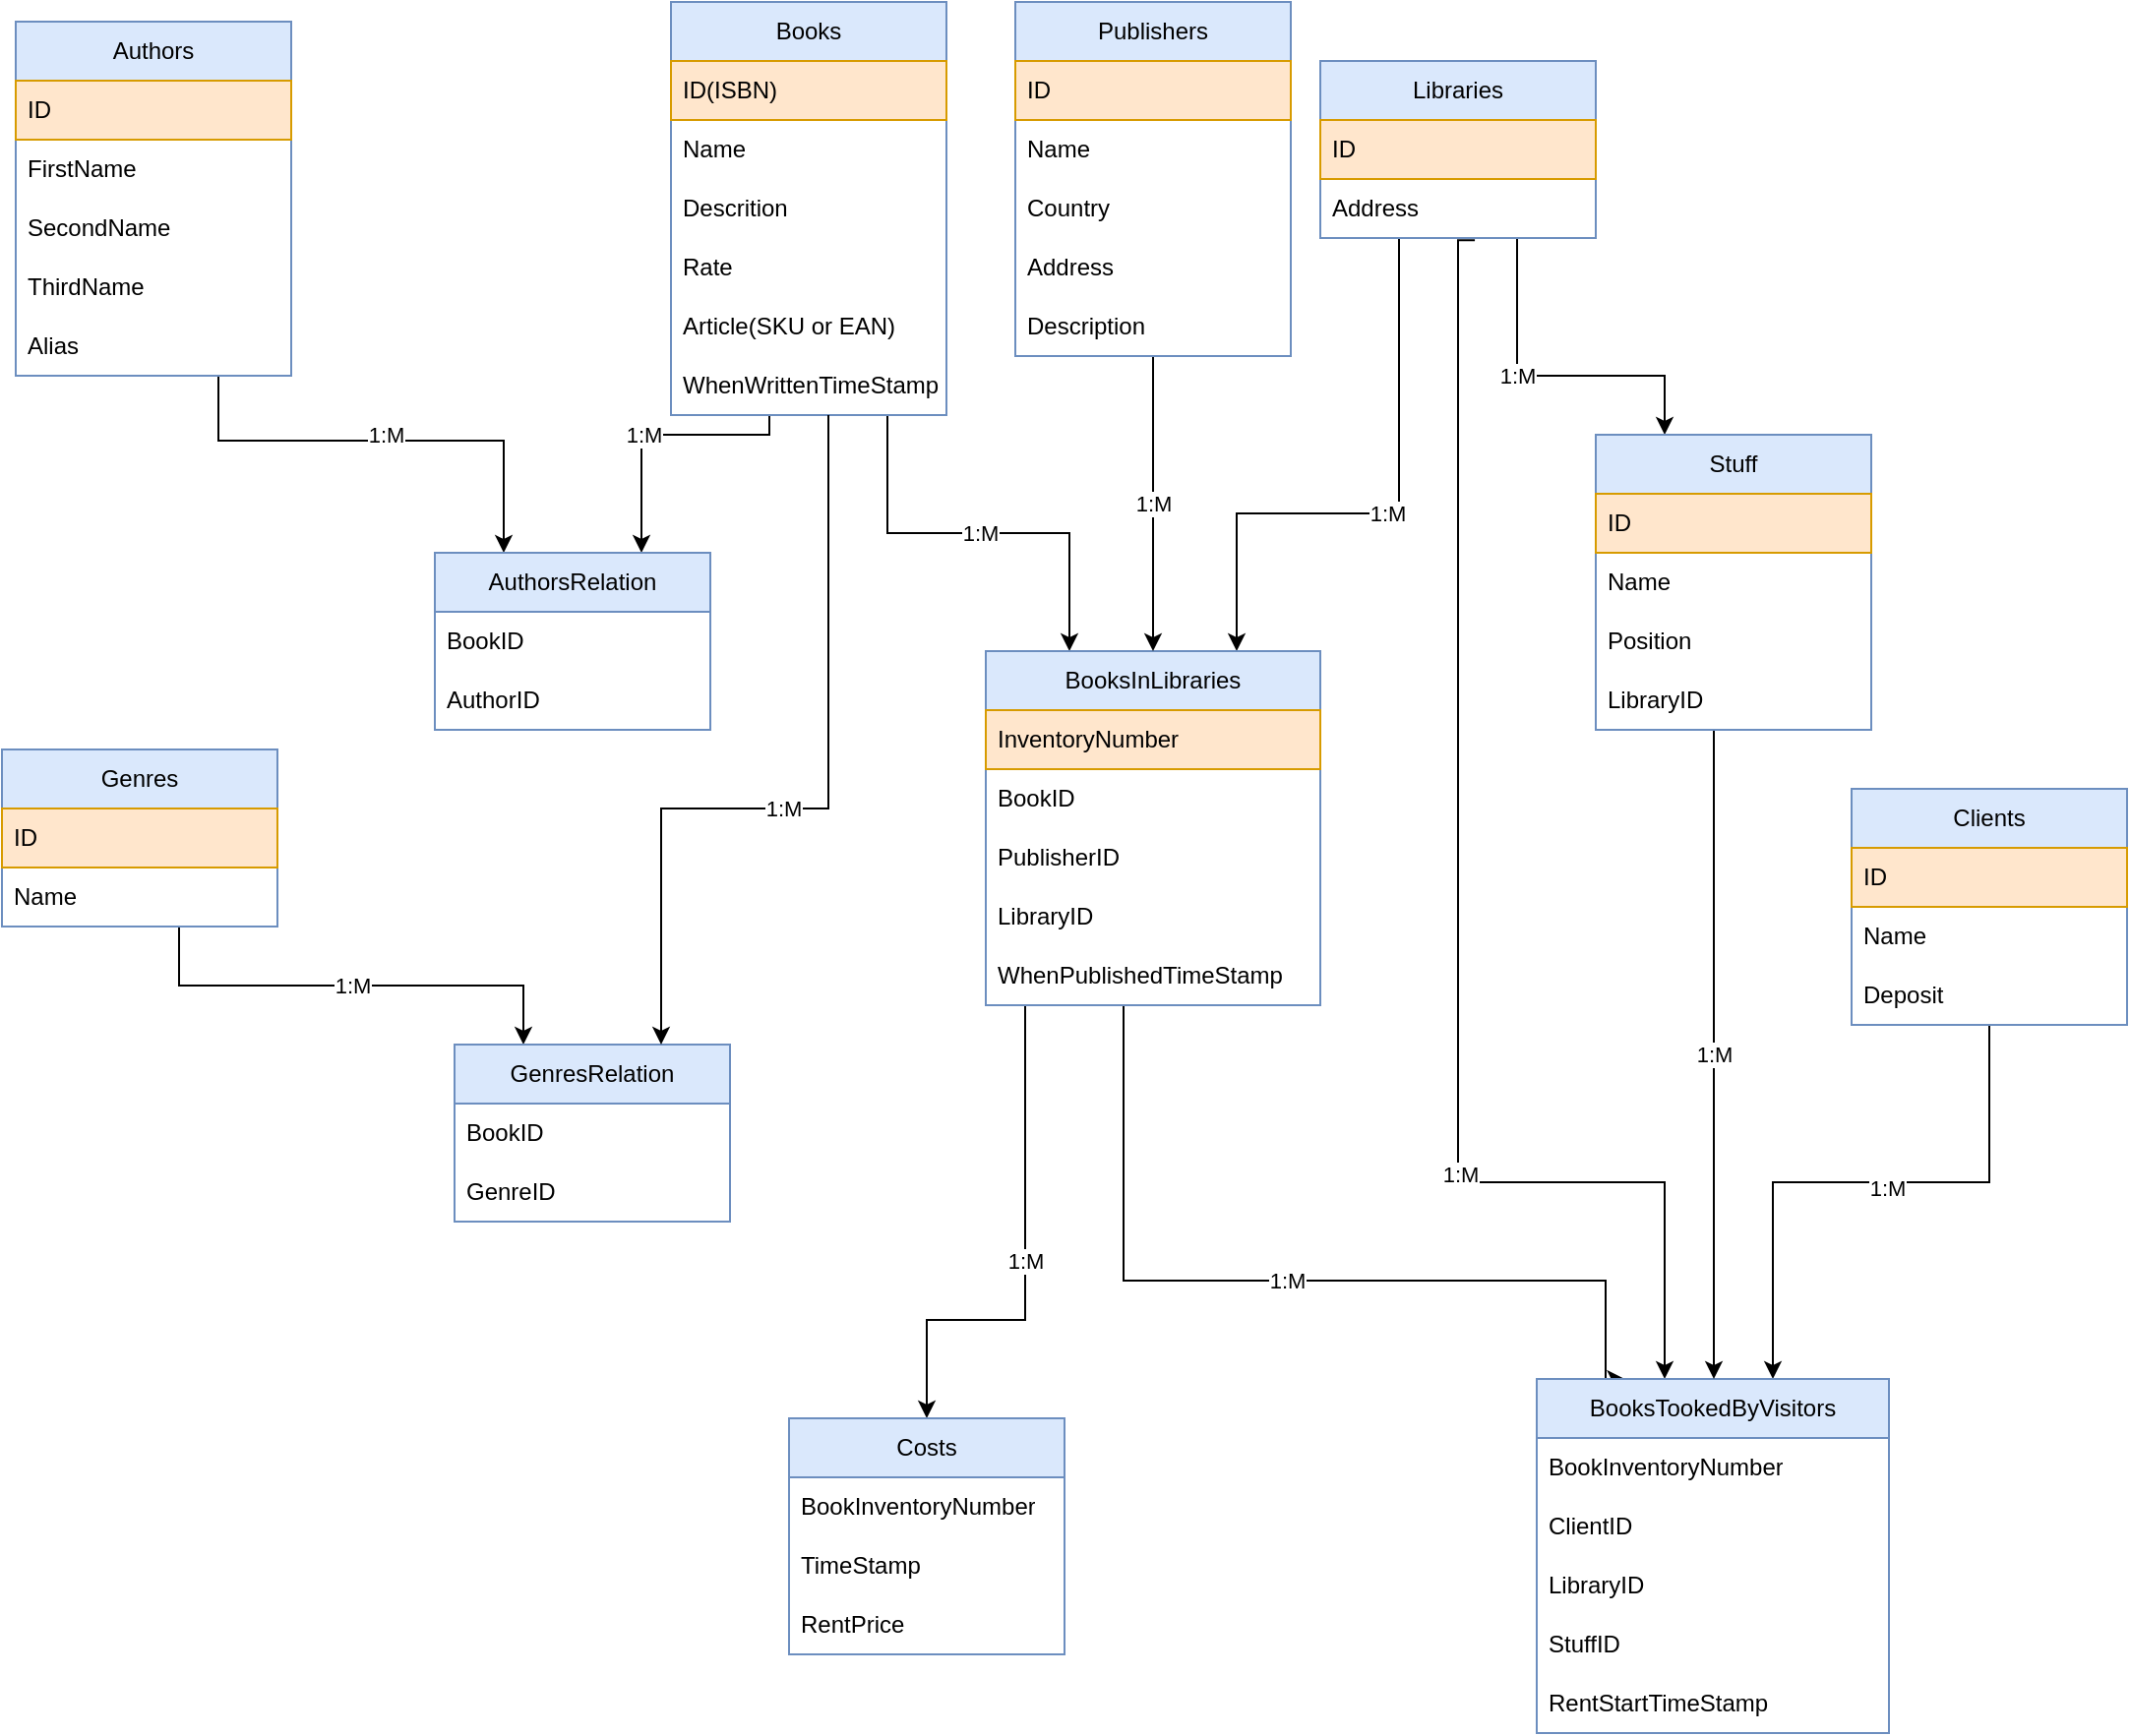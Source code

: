 <mxfile version="24.8.2">
  <diagram name="Страница — 1" id="z7YMowdikxi3Jd1POCzD">
    <mxGraphModel dx="2874" dy="1940" grid="0" gridSize="10" guides="1" tooltips="1" connect="1" arrows="1" fold="1" page="0" pageScale="1" pageWidth="827" pageHeight="1169" math="0" shadow="0">
      <root>
        <mxCell id="0" />
        <mxCell id="1" parent="0" />
        <mxCell id="4tEWZzREsJ5v7gbhxGlc-43" style="edgeStyle=orthogonalEdgeStyle;rounded=0;orthogonalLoop=1;jettySize=auto;html=1;entryX=0.75;entryY=0;entryDx=0;entryDy=0;" parent="1" source="4tEWZzREsJ5v7gbhxGlc-1" target="4tEWZzREsJ5v7gbhxGlc-38" edge="1">
          <mxGeometry relative="1" as="geometry">
            <Array as="points">
              <mxPoint x="-30" y="-200" />
              <mxPoint x="-95" y="-200" />
            </Array>
          </mxGeometry>
        </mxCell>
        <mxCell id="4tEWZzREsJ5v7gbhxGlc-45" value="1:M" style="edgeLabel;html=1;align=center;verticalAlign=middle;resizable=0;points=[];" parent="4tEWZzREsJ5v7gbhxGlc-43" vertex="1" connectable="0">
          <mxGeometry x="0.101" relative="1" as="geometry">
            <mxPoint as="offset" />
          </mxGeometry>
        </mxCell>
        <mxCell id="4tEWZzREsJ5v7gbhxGlc-75" value="1:M" style="edgeStyle=orthogonalEdgeStyle;rounded=0;orthogonalLoop=1;jettySize=auto;html=1;entryX=0.25;entryY=0;entryDx=0;entryDy=0;" parent="1" source="4tEWZzREsJ5v7gbhxGlc-1" target="4tEWZzREsJ5v7gbhxGlc-13" edge="1">
          <mxGeometry relative="1" as="geometry">
            <mxPoint x="-5" y="-140" as="targetPoint" />
            <Array as="points">
              <mxPoint x="30" y="-150" />
              <mxPoint x="123" y="-150" />
            </Array>
          </mxGeometry>
        </mxCell>
        <mxCell id="4tEWZzREsJ5v7gbhxGlc-1" value="Books" style="swimlane;fontStyle=0;childLayout=stackLayout;horizontal=1;startSize=30;horizontalStack=0;resizeParent=1;resizeParentMax=0;resizeLast=0;collapsible=1;marginBottom=0;whiteSpace=wrap;html=1;fillColor=#dae8fc;strokeColor=#6c8ebf;" parent="1" vertex="1">
          <mxGeometry x="-80" y="-420" width="140" height="210" as="geometry">
            <mxRectangle x="-50" y="-270" width="70" height="30" as="alternateBounds" />
          </mxGeometry>
        </mxCell>
        <mxCell id="4tEWZzREsJ5v7gbhxGlc-2" value="ID(ISBN)" style="text;strokeColor=#d79b00;fillColor=#ffe6cc;align=left;verticalAlign=middle;spacingLeft=4;spacingRight=4;overflow=hidden;points=[[0,0.5],[1,0.5]];portConstraint=eastwest;rotatable=0;whiteSpace=wrap;html=1;" parent="4tEWZzREsJ5v7gbhxGlc-1" vertex="1">
          <mxGeometry y="30" width="140" height="30" as="geometry" />
        </mxCell>
        <mxCell id="4tEWZzREsJ5v7gbhxGlc-3" value="Name" style="text;strokeColor=none;fillColor=none;align=left;verticalAlign=middle;spacingLeft=4;spacingRight=4;overflow=hidden;points=[[0,0.5],[1,0.5]];portConstraint=eastwest;rotatable=0;whiteSpace=wrap;html=1;" parent="4tEWZzREsJ5v7gbhxGlc-1" vertex="1">
          <mxGeometry y="60" width="140" height="30" as="geometry" />
        </mxCell>
        <mxCell id="4tEWZzREsJ5v7gbhxGlc-56" value="Descrition" style="text;strokeColor=none;fillColor=none;align=left;verticalAlign=middle;spacingLeft=4;spacingRight=4;overflow=hidden;points=[[0,0.5],[1,0.5]];portConstraint=eastwest;rotatable=0;whiteSpace=wrap;html=1;" parent="4tEWZzREsJ5v7gbhxGlc-1" vertex="1">
          <mxGeometry y="90" width="140" height="30" as="geometry" />
        </mxCell>
        <mxCell id="4tEWZzREsJ5v7gbhxGlc-67" value="Rate" style="text;strokeColor=none;fillColor=none;align=left;verticalAlign=middle;spacingLeft=4;spacingRight=4;overflow=hidden;points=[[0,0.5],[1,0.5]];portConstraint=eastwest;rotatable=0;whiteSpace=wrap;html=1;" parent="4tEWZzREsJ5v7gbhxGlc-1" vertex="1">
          <mxGeometry y="120" width="140" height="30" as="geometry" />
        </mxCell>
        <mxCell id="4tEWZzREsJ5v7gbhxGlc-102" value="Article(SKU or EAN)" style="text;strokeColor=none;fillColor=none;align=left;verticalAlign=middle;spacingLeft=4;spacingRight=4;overflow=hidden;points=[[0,0.5],[1,0.5]];portConstraint=eastwest;rotatable=0;whiteSpace=wrap;html=1;" parent="4tEWZzREsJ5v7gbhxGlc-1" vertex="1">
          <mxGeometry y="150" width="140" height="30" as="geometry" />
        </mxCell>
        <mxCell id="4tEWZzREsJ5v7gbhxGlc-4" value="WhenWrittenTimeStamp" style="text;strokeColor=none;fillColor=none;align=left;verticalAlign=middle;spacingLeft=4;spacingRight=4;overflow=hidden;points=[[0,0.5],[1,0.5]];portConstraint=eastwest;rotatable=0;whiteSpace=wrap;html=1;" parent="4tEWZzREsJ5v7gbhxGlc-1" vertex="1">
          <mxGeometry y="180" width="140" height="30" as="geometry" />
        </mxCell>
        <mxCell id="4tEWZzREsJ5v7gbhxGlc-37" style="edgeStyle=orthogonalEdgeStyle;rounded=0;orthogonalLoop=1;jettySize=auto;html=1;entryX=0.25;entryY=0;entryDx=0;entryDy=0;exitX=0.561;exitY=1.038;exitDx=0;exitDy=0;exitPerimeter=0;" parent="1" source="4tEWZzREsJ5v7gbhxGlc-7" edge="1">
          <mxGeometry relative="1" as="geometry">
            <mxPoint x="350" y="-270" as="sourcePoint" />
            <mxPoint x="425" y="280" as="targetPoint" />
            <Array as="points">
              <mxPoint x="320" y="-299" />
              <mxPoint x="320" y="180" />
              <mxPoint x="425" y="180" />
            </Array>
          </mxGeometry>
        </mxCell>
        <mxCell id="4tEWZzREsJ5v7gbhxGlc-53" value="1:M" style="edgeLabel;html=1;align=center;verticalAlign=middle;resizable=0;points=[];" parent="4tEWZzREsJ5v7gbhxGlc-37" vertex="1" connectable="0">
          <mxGeometry x="0.396" y="1" relative="1" as="geometry">
            <mxPoint as="offset" />
          </mxGeometry>
        </mxCell>
        <mxCell id="4tEWZzREsJ5v7gbhxGlc-63" style="edgeStyle=orthogonalEdgeStyle;rounded=0;orthogonalLoop=1;jettySize=auto;html=1;entryX=0.25;entryY=0;entryDx=0;entryDy=0;" parent="1" source="4tEWZzREsJ5v7gbhxGlc-5" target="4tEWZzREsJ5v7gbhxGlc-58" edge="1">
          <mxGeometry relative="1" as="geometry">
            <Array as="points">
              <mxPoint x="350" y="-230" />
              <mxPoint x="425" y="-230" />
            </Array>
          </mxGeometry>
        </mxCell>
        <mxCell id="4tEWZzREsJ5v7gbhxGlc-65" value="1:M" style="edgeLabel;html=1;align=center;verticalAlign=middle;resizable=0;points=[];" parent="4tEWZzREsJ5v7gbhxGlc-63" vertex="1" connectable="0">
          <mxGeometry x="-0.202" relative="1" as="geometry">
            <mxPoint as="offset" />
          </mxGeometry>
        </mxCell>
        <mxCell id="4tEWZzREsJ5v7gbhxGlc-105" value="1:M" style="edgeStyle=orthogonalEdgeStyle;rounded=0;orthogonalLoop=1;jettySize=auto;html=1;entryX=0.75;entryY=0;entryDx=0;entryDy=0;" parent="1" source="4tEWZzREsJ5v7gbhxGlc-5" target="4tEWZzREsJ5v7gbhxGlc-13" edge="1">
          <mxGeometry relative="1" as="geometry">
            <Array as="points">
              <mxPoint x="290" y="-160" />
              <mxPoint x="208" y="-160" />
            </Array>
          </mxGeometry>
        </mxCell>
        <mxCell id="4tEWZzREsJ5v7gbhxGlc-5" value="Libraries" style="swimlane;fontStyle=0;childLayout=stackLayout;horizontal=1;startSize=30;horizontalStack=0;resizeParent=1;resizeParentMax=0;resizeLast=0;collapsible=1;marginBottom=0;whiteSpace=wrap;html=1;fillColor=#dae8fc;strokeColor=#6c8ebf;" parent="1" vertex="1">
          <mxGeometry x="250" y="-390" width="140" height="90" as="geometry" />
        </mxCell>
        <mxCell id="4tEWZzREsJ5v7gbhxGlc-6" value="ID" style="text;strokeColor=#d79b00;fillColor=#ffe6cc;align=left;verticalAlign=middle;spacingLeft=4;spacingRight=4;overflow=hidden;points=[[0,0.5],[1,0.5]];portConstraint=eastwest;rotatable=0;whiteSpace=wrap;html=1;" parent="4tEWZzREsJ5v7gbhxGlc-5" vertex="1">
          <mxGeometry y="30" width="140" height="30" as="geometry" />
        </mxCell>
        <mxCell id="4tEWZzREsJ5v7gbhxGlc-7" value="Address" style="text;strokeColor=none;fillColor=none;align=left;verticalAlign=middle;spacingLeft=4;spacingRight=4;overflow=hidden;points=[[0,0.5],[1,0.5]];portConstraint=eastwest;rotatable=0;whiteSpace=wrap;html=1;" parent="4tEWZzREsJ5v7gbhxGlc-5" vertex="1">
          <mxGeometry y="60" width="140" height="30" as="geometry" />
        </mxCell>
        <mxCell id="4tEWZzREsJ5v7gbhxGlc-54" style="edgeStyle=orthogonalEdgeStyle;rounded=0;orthogonalLoop=1;jettySize=auto;html=1;entryX=0.75;entryY=0;entryDx=0;entryDy=0;" parent="1" source="4tEWZzREsJ5v7gbhxGlc-9" edge="1">
          <mxGeometry relative="1" as="geometry">
            <mxPoint x="675" y="-80" as="sourcePoint" />
            <mxPoint x="480" y="280" as="targetPoint" />
            <Array as="points">
              <mxPoint x="590" y="180" />
              <mxPoint x="480" y="180" />
            </Array>
          </mxGeometry>
        </mxCell>
        <mxCell id="4tEWZzREsJ5v7gbhxGlc-55" value="1:M" style="edgeLabel;html=1;align=center;verticalAlign=middle;resizable=0;points=[];" parent="4tEWZzREsJ5v7gbhxGlc-54" vertex="1" connectable="0">
          <mxGeometry x="-0.089" y="3" relative="1" as="geometry">
            <mxPoint as="offset" />
          </mxGeometry>
        </mxCell>
        <mxCell id="4tEWZzREsJ5v7gbhxGlc-9" value="Clients" style="swimlane;fontStyle=0;childLayout=stackLayout;horizontal=1;startSize=30;horizontalStack=0;resizeParent=1;resizeParentMax=0;resizeLast=0;collapsible=1;marginBottom=0;whiteSpace=wrap;html=1;fillColor=#dae8fc;strokeColor=#6c8ebf;" parent="1" vertex="1">
          <mxGeometry x="520" y="-20" width="140" height="120" as="geometry" />
        </mxCell>
        <mxCell id="4tEWZzREsJ5v7gbhxGlc-10" value="ID" style="text;strokeColor=#d79b00;fillColor=#ffe6cc;align=left;verticalAlign=middle;spacingLeft=4;spacingRight=4;overflow=hidden;points=[[0,0.5],[1,0.5]];portConstraint=eastwest;rotatable=0;whiteSpace=wrap;html=1;" parent="4tEWZzREsJ5v7gbhxGlc-9" vertex="1">
          <mxGeometry y="30" width="140" height="30" as="geometry" />
        </mxCell>
        <mxCell id="4tEWZzREsJ5v7gbhxGlc-11" value="Name" style="text;strokeColor=none;fillColor=none;align=left;verticalAlign=middle;spacingLeft=4;spacingRight=4;overflow=hidden;points=[[0,0.5],[1,0.5]];portConstraint=eastwest;rotatable=0;whiteSpace=wrap;html=1;" parent="4tEWZzREsJ5v7gbhxGlc-9" vertex="1">
          <mxGeometry y="60" width="140" height="30" as="geometry" />
        </mxCell>
        <mxCell id="4tEWZzREsJ5v7gbhxGlc-12" value="Deposit" style="text;strokeColor=none;fillColor=none;align=left;verticalAlign=middle;spacingLeft=4;spacingRight=4;overflow=hidden;points=[[0,0.5],[1,0.5]];portConstraint=eastwest;rotatable=0;whiteSpace=wrap;html=1;" parent="4tEWZzREsJ5v7gbhxGlc-9" vertex="1">
          <mxGeometry y="90" width="140" height="30" as="geometry" />
        </mxCell>
        <mxCell id="4tEWZzREsJ5v7gbhxGlc-77" value="1:M" style="edgeStyle=orthogonalEdgeStyle;rounded=0;orthogonalLoop=1;jettySize=auto;html=1;entryX=0.25;entryY=0;entryDx=0;entryDy=0;" parent="1" source="4tEWZzREsJ5v7gbhxGlc-13" target="4tEWZzREsJ5v7gbhxGlc-17" edge="1">
          <mxGeometry relative="1" as="geometry">
            <Array as="points">
              <mxPoint x="150" y="230" />
              <mxPoint x="395" y="230" />
            </Array>
          </mxGeometry>
        </mxCell>
        <mxCell id="4tEWZzREsJ5v7gbhxGlc-88" value="1:M" style="edgeStyle=orthogonalEdgeStyle;rounded=0;orthogonalLoop=1;jettySize=auto;html=1;entryX=0.5;entryY=0;entryDx=0;entryDy=0;" parent="1" source="4tEWZzREsJ5v7gbhxGlc-13" target="4tEWZzREsJ5v7gbhxGlc-21" edge="1">
          <mxGeometry relative="1" as="geometry">
            <Array as="points">
              <mxPoint x="100" y="250" />
              <mxPoint x="50" y="250" />
            </Array>
          </mxGeometry>
        </mxCell>
        <mxCell id="4tEWZzREsJ5v7gbhxGlc-13" value="BooksInLibraries" style="swimlane;fontStyle=0;childLayout=stackLayout;horizontal=1;startSize=30;horizontalStack=0;resizeParent=1;resizeParentMax=0;resizeLast=0;collapsible=1;marginBottom=0;whiteSpace=wrap;html=1;fillColor=#dae8fc;strokeColor=#6c8ebf;" parent="1" vertex="1">
          <mxGeometry x="80" y="-90" width="170" height="180" as="geometry" />
        </mxCell>
        <mxCell id="4tEWZzREsJ5v7gbhxGlc-14" value="InventoryNumber" style="text;strokeColor=#d79b00;fillColor=#ffe6cc;align=left;verticalAlign=middle;spacingLeft=4;spacingRight=4;overflow=hidden;points=[[0,0.5],[1,0.5]];portConstraint=eastwest;rotatable=0;whiteSpace=wrap;html=1;" parent="4tEWZzREsJ5v7gbhxGlc-13" vertex="1">
          <mxGeometry y="30" width="170" height="30" as="geometry" />
        </mxCell>
        <mxCell id="4tEWZzREsJ5v7gbhxGlc-15" value="BookID" style="text;strokeColor=none;fillColor=none;align=left;verticalAlign=middle;spacingLeft=4;spacingRight=4;overflow=hidden;points=[[0,0.5],[1,0.5]];portConstraint=eastwest;rotatable=0;whiteSpace=wrap;html=1;" parent="4tEWZzREsJ5v7gbhxGlc-13" vertex="1">
          <mxGeometry y="60" width="170" height="30" as="geometry" />
        </mxCell>
        <mxCell id="4tEWZzREsJ5v7gbhxGlc-106" value="PublisherID" style="text;strokeColor=none;fillColor=none;align=left;verticalAlign=middle;spacingLeft=4;spacingRight=4;overflow=hidden;points=[[0,0.5],[1,0.5]];portConstraint=eastwest;rotatable=0;whiteSpace=wrap;html=1;" parent="4tEWZzREsJ5v7gbhxGlc-13" vertex="1">
          <mxGeometry y="90" width="170" height="30" as="geometry" />
        </mxCell>
        <mxCell id="4tEWZzREsJ5v7gbhxGlc-103" value="LibraryID" style="text;strokeColor=none;fillColor=none;align=left;verticalAlign=middle;spacingLeft=4;spacingRight=4;overflow=hidden;points=[[0,0.5],[1,0.5]];portConstraint=eastwest;rotatable=0;whiteSpace=wrap;html=1;" parent="4tEWZzREsJ5v7gbhxGlc-13" vertex="1">
          <mxGeometry y="120" width="170" height="30" as="geometry" />
        </mxCell>
        <mxCell id="4tEWZzREsJ5v7gbhxGlc-76" value="WhenPublishedTimeStamp" style="text;strokeColor=none;fillColor=none;align=left;verticalAlign=middle;spacingLeft=4;spacingRight=4;overflow=hidden;points=[[0,0.5],[1,0.5]];portConstraint=eastwest;rotatable=0;whiteSpace=wrap;html=1;" parent="4tEWZzREsJ5v7gbhxGlc-13" vertex="1">
          <mxGeometry y="150" width="170" height="30" as="geometry" />
        </mxCell>
        <mxCell id="4tEWZzREsJ5v7gbhxGlc-17" value="BooksTookedByVisitors" style="swimlane;fontStyle=0;childLayout=stackLayout;horizontal=1;startSize=30;horizontalStack=0;resizeParent=1;resizeParentMax=0;resizeLast=0;collapsible=1;marginBottom=0;whiteSpace=wrap;html=1;fillColor=#dae8fc;strokeColor=#6c8ebf;" parent="1" vertex="1">
          <mxGeometry x="360" y="280" width="179" height="180" as="geometry" />
        </mxCell>
        <mxCell id="4tEWZzREsJ5v7gbhxGlc-19" value="BookInventoryNumber" style="text;strokeColor=none;fillColor=none;align=left;verticalAlign=middle;spacingLeft=4;spacingRight=4;overflow=hidden;points=[[0,0.5],[1,0.5]];portConstraint=eastwest;rotatable=0;whiteSpace=wrap;html=1;" parent="4tEWZzREsJ5v7gbhxGlc-17" vertex="1">
          <mxGeometry y="30" width="179" height="30" as="geometry" />
        </mxCell>
        <mxCell id="4tEWZzREsJ5v7gbhxGlc-18" value="ClientID" style="text;strokeColor=none;fillColor=none;align=left;verticalAlign=middle;spacingLeft=4;spacingRight=4;overflow=hidden;points=[[0,0.5],[1,0.5]];portConstraint=eastwest;rotatable=0;whiteSpace=wrap;html=1;" parent="4tEWZzREsJ5v7gbhxGlc-17" vertex="1">
          <mxGeometry y="60" width="179" height="30" as="geometry" />
        </mxCell>
        <mxCell id="4tEWZzREsJ5v7gbhxGlc-36" value="LibraryID" style="text;strokeColor=none;fillColor=none;align=left;verticalAlign=middle;spacingLeft=4;spacingRight=4;overflow=hidden;points=[[0,0.5],[1,0.5]];portConstraint=eastwest;rotatable=0;whiteSpace=wrap;html=1;" parent="4tEWZzREsJ5v7gbhxGlc-17" vertex="1">
          <mxGeometry y="90" width="179" height="30" as="geometry" />
        </mxCell>
        <mxCell id="4tEWZzREsJ5v7gbhxGlc-66" value="&lt;span style=&quot;text-align: center;&quot;&gt;StuffID&lt;/span&gt;" style="text;strokeColor=none;fillColor=none;align=left;verticalAlign=middle;spacingLeft=4;spacingRight=4;overflow=hidden;points=[[0,0.5],[1,0.5]];portConstraint=eastwest;rotatable=0;whiteSpace=wrap;html=1;" parent="4tEWZzREsJ5v7gbhxGlc-17" vertex="1">
          <mxGeometry y="120" width="179" height="30" as="geometry" />
        </mxCell>
        <mxCell id="4tEWZzREsJ5v7gbhxGlc-57" value="RentStartTimeStamp" style="text;strokeColor=none;fillColor=none;align=left;verticalAlign=middle;spacingLeft=4;spacingRight=4;overflow=hidden;points=[[0,0.5],[1,0.5]];portConstraint=eastwest;rotatable=0;whiteSpace=wrap;html=1;" parent="4tEWZzREsJ5v7gbhxGlc-17" vertex="1">
          <mxGeometry y="150" width="179" height="30" as="geometry" />
        </mxCell>
        <mxCell id="4tEWZzREsJ5v7gbhxGlc-21" value="Costs" style="swimlane;fontStyle=0;childLayout=stackLayout;horizontal=1;startSize=30;horizontalStack=0;resizeParent=1;resizeParentMax=0;resizeLast=0;collapsible=1;marginBottom=0;whiteSpace=wrap;html=1;fillColor=#dae8fc;strokeColor=#6c8ebf;" parent="1" vertex="1">
          <mxGeometry x="-20" y="300" width="140" height="120" as="geometry" />
        </mxCell>
        <mxCell id="4tEWZzREsJ5v7gbhxGlc-22" value="BookInventoryNumber" style="text;strokeColor=none;fillColor=none;align=left;verticalAlign=middle;spacingLeft=4;spacingRight=4;overflow=hidden;points=[[0,0.5],[1,0.5]];portConstraint=eastwest;rotatable=0;whiteSpace=wrap;html=1;" parent="4tEWZzREsJ5v7gbhxGlc-21" vertex="1">
          <mxGeometry y="30" width="140" height="30" as="geometry" />
        </mxCell>
        <mxCell id="4tEWZzREsJ5v7gbhxGlc-23" value="TimeStamp" style="text;strokeColor=none;fillColor=none;align=left;verticalAlign=middle;spacingLeft=4;spacingRight=4;overflow=hidden;points=[[0,0.5],[1,0.5]];portConstraint=eastwest;rotatable=0;whiteSpace=wrap;html=1;" parent="4tEWZzREsJ5v7gbhxGlc-21" vertex="1">
          <mxGeometry y="60" width="140" height="30" as="geometry" />
        </mxCell>
        <mxCell id="4tEWZzREsJ5v7gbhxGlc-24" value="RentPrice" style="text;strokeColor=none;fillColor=none;align=left;verticalAlign=middle;spacingLeft=4;spacingRight=4;overflow=hidden;points=[[0,0.5],[1,0.5]];portConstraint=eastwest;rotatable=0;whiteSpace=wrap;html=1;" parent="4tEWZzREsJ5v7gbhxGlc-21" vertex="1">
          <mxGeometry y="90" width="140" height="30" as="geometry" />
        </mxCell>
        <mxCell id="4tEWZzREsJ5v7gbhxGlc-42" style="edgeStyle=orthogonalEdgeStyle;rounded=0;orthogonalLoop=1;jettySize=auto;html=1;entryX=0.25;entryY=0;entryDx=0;entryDy=0;" parent="1" source="4tEWZzREsJ5v7gbhxGlc-25" target="4tEWZzREsJ5v7gbhxGlc-38" edge="1">
          <mxGeometry relative="1" as="geometry">
            <Array as="points">
              <mxPoint x="-310" y="-197" />
              <mxPoint x="-165" y="-197" />
            </Array>
          </mxGeometry>
        </mxCell>
        <mxCell id="4tEWZzREsJ5v7gbhxGlc-44" value="1:M" style="edgeLabel;html=1;align=center;verticalAlign=middle;resizable=0;points=[];" parent="4tEWZzREsJ5v7gbhxGlc-42" vertex="1" connectable="0">
          <mxGeometry x="-0.002" y="3" relative="1" as="geometry">
            <mxPoint as="offset" />
          </mxGeometry>
        </mxCell>
        <mxCell id="4tEWZzREsJ5v7gbhxGlc-25" value="Authors" style="swimlane;fontStyle=0;childLayout=stackLayout;horizontal=1;startSize=30;horizontalStack=0;resizeParent=1;resizeParentMax=0;resizeLast=0;collapsible=1;marginBottom=0;whiteSpace=wrap;html=1;fillColor=#dae8fc;strokeColor=#6c8ebf;" parent="1" vertex="1">
          <mxGeometry x="-413" y="-410" width="140" height="180" as="geometry" />
        </mxCell>
        <mxCell id="4tEWZzREsJ5v7gbhxGlc-26" value="ID" style="text;strokeColor=#d79b00;fillColor=#ffe6cc;align=left;verticalAlign=middle;spacingLeft=4;spacingRight=4;overflow=hidden;points=[[0,0.5],[1,0.5]];portConstraint=eastwest;rotatable=0;whiteSpace=wrap;html=1;" parent="4tEWZzREsJ5v7gbhxGlc-25" vertex="1">
          <mxGeometry y="30" width="140" height="30" as="geometry" />
        </mxCell>
        <mxCell id="4tEWZzREsJ5v7gbhxGlc-89" value="FirstName" style="text;strokeColor=none;fillColor=none;align=left;verticalAlign=middle;spacingLeft=4;spacingRight=4;overflow=hidden;points=[[0,0.5],[1,0.5]];portConstraint=eastwest;rotatable=0;whiteSpace=wrap;html=1;" parent="4tEWZzREsJ5v7gbhxGlc-25" vertex="1">
          <mxGeometry y="60" width="140" height="30" as="geometry" />
        </mxCell>
        <mxCell id="4tEWZzREsJ5v7gbhxGlc-27" value="SecondName" style="text;strokeColor=none;fillColor=none;align=left;verticalAlign=middle;spacingLeft=4;spacingRight=4;overflow=hidden;points=[[0,0.5],[1,0.5]];portConstraint=eastwest;rotatable=0;whiteSpace=wrap;html=1;" parent="4tEWZzREsJ5v7gbhxGlc-25" vertex="1">
          <mxGeometry y="90" width="140" height="30" as="geometry" />
        </mxCell>
        <mxCell id="4tEWZzREsJ5v7gbhxGlc-108" value="ThirdName" style="text;strokeColor=none;fillColor=none;align=left;verticalAlign=middle;spacingLeft=4;spacingRight=4;overflow=hidden;points=[[0,0.5],[1,0.5]];portConstraint=eastwest;rotatable=0;whiteSpace=wrap;html=1;" parent="4tEWZzREsJ5v7gbhxGlc-25" vertex="1">
          <mxGeometry y="120" width="140" height="30" as="geometry" />
        </mxCell>
        <mxCell id="4tEWZzREsJ5v7gbhxGlc-28" value="Alias" style="text;strokeColor=none;fillColor=none;align=left;verticalAlign=middle;spacingLeft=4;spacingRight=4;overflow=hidden;points=[[0,0.5],[1,0.5]];portConstraint=eastwest;rotatable=0;whiteSpace=wrap;html=1;" parent="4tEWZzREsJ5v7gbhxGlc-25" vertex="1">
          <mxGeometry y="150" width="140" height="30" as="geometry" />
        </mxCell>
        <mxCell id="4tEWZzREsJ5v7gbhxGlc-38" value="AuthorsRelation" style="swimlane;fontStyle=0;childLayout=stackLayout;horizontal=1;startSize=30;horizontalStack=0;resizeParent=1;resizeParentMax=0;resizeLast=0;collapsible=1;marginBottom=0;whiteSpace=wrap;html=1;fillColor=#dae8fc;strokeColor=#6c8ebf;" parent="1" vertex="1">
          <mxGeometry x="-200" y="-140" width="140" height="90" as="geometry" />
        </mxCell>
        <mxCell id="4tEWZzREsJ5v7gbhxGlc-39" value="BookID" style="text;strokeColor=none;fillColor=none;align=left;verticalAlign=middle;spacingLeft=4;spacingRight=4;overflow=hidden;points=[[0,0.5],[1,0.5]];portConstraint=eastwest;rotatable=0;whiteSpace=wrap;html=1;" parent="4tEWZzREsJ5v7gbhxGlc-38" vertex="1">
          <mxGeometry y="30" width="140" height="30" as="geometry" />
        </mxCell>
        <mxCell id="4tEWZzREsJ5v7gbhxGlc-40" value="AuthorID" style="text;strokeColor=none;fillColor=none;align=left;verticalAlign=middle;spacingLeft=4;spacingRight=4;overflow=hidden;points=[[0,0.5],[1,0.5]];portConstraint=eastwest;rotatable=0;whiteSpace=wrap;html=1;" parent="4tEWZzREsJ5v7gbhxGlc-38" vertex="1">
          <mxGeometry y="60" width="140" height="30" as="geometry" />
        </mxCell>
        <mxCell id="4tEWZzREsJ5v7gbhxGlc-69" value="1:M" style="edgeStyle=orthogonalEdgeStyle;rounded=0;orthogonalLoop=1;jettySize=auto;html=1;entryX=0.5;entryY=0;entryDx=0;entryDy=0;" parent="1" edge="1">
          <mxGeometry relative="1" as="geometry">
            <mxPoint x="450" y="-50" as="sourcePoint" />
            <mxPoint x="450" y="280" as="targetPoint" />
            <Array as="points">
              <mxPoint x="450" y="190" />
              <mxPoint x="450" y="190" />
            </Array>
          </mxGeometry>
        </mxCell>
        <mxCell id="4tEWZzREsJ5v7gbhxGlc-58" value="Stuff" style="swimlane;fontStyle=0;childLayout=stackLayout;horizontal=1;startSize=30;horizontalStack=0;resizeParent=1;resizeParentMax=0;resizeLast=0;collapsible=1;marginBottom=0;whiteSpace=wrap;html=1;fillColor=#dae8fc;strokeColor=#6c8ebf;" parent="1" vertex="1">
          <mxGeometry x="390" y="-200" width="140" height="150" as="geometry" />
        </mxCell>
        <mxCell id="4tEWZzREsJ5v7gbhxGlc-59" value="ID" style="text;strokeColor=#d79b00;fillColor=#ffe6cc;align=left;verticalAlign=middle;spacingLeft=4;spacingRight=4;overflow=hidden;points=[[0,0.5],[1,0.5]];portConstraint=eastwest;rotatable=0;whiteSpace=wrap;html=1;" parent="4tEWZzREsJ5v7gbhxGlc-58" vertex="1">
          <mxGeometry y="30" width="140" height="30" as="geometry" />
        </mxCell>
        <mxCell id="4tEWZzREsJ5v7gbhxGlc-60" value="Name" style="text;strokeColor=none;fillColor=none;align=left;verticalAlign=middle;spacingLeft=4;spacingRight=4;overflow=hidden;points=[[0,0.5],[1,0.5]];portConstraint=eastwest;rotatable=0;whiteSpace=wrap;html=1;" parent="4tEWZzREsJ5v7gbhxGlc-58" vertex="1">
          <mxGeometry y="60" width="140" height="30" as="geometry" />
        </mxCell>
        <mxCell id="4tEWZzREsJ5v7gbhxGlc-61" value="Position" style="text;strokeColor=none;fillColor=none;align=left;verticalAlign=middle;spacingLeft=4;spacingRight=4;overflow=hidden;points=[[0,0.5],[1,0.5]];portConstraint=eastwest;rotatable=0;whiteSpace=wrap;html=1;" parent="4tEWZzREsJ5v7gbhxGlc-58" vertex="1">
          <mxGeometry y="90" width="140" height="30" as="geometry" />
        </mxCell>
        <mxCell id="4tEWZzREsJ5v7gbhxGlc-62" value="LibraryID" style="text;strokeColor=none;fillColor=none;align=left;verticalAlign=middle;spacingLeft=4;spacingRight=4;overflow=hidden;points=[[0,0.5],[1,0.5]];portConstraint=eastwest;rotatable=0;whiteSpace=wrap;html=1;" parent="4tEWZzREsJ5v7gbhxGlc-58" vertex="1">
          <mxGeometry y="120" width="140" height="30" as="geometry" />
        </mxCell>
        <mxCell id="4tEWZzREsJ5v7gbhxGlc-87" value="1:M" style="edgeStyle=orthogonalEdgeStyle;rounded=0;orthogonalLoop=1;jettySize=auto;html=1;entryX=0.25;entryY=0;entryDx=0;entryDy=0;" parent="1" source="4tEWZzREsJ5v7gbhxGlc-78" target="4tEWZzREsJ5v7gbhxGlc-82" edge="1">
          <mxGeometry relative="1" as="geometry">
            <Array as="points">
              <mxPoint x="-330" y="80" />
              <mxPoint x="-155" y="80" />
            </Array>
          </mxGeometry>
        </mxCell>
        <mxCell id="4tEWZzREsJ5v7gbhxGlc-78" value="Genres" style="swimlane;fontStyle=0;childLayout=stackLayout;horizontal=1;startSize=30;horizontalStack=0;resizeParent=1;resizeParentMax=0;resizeLast=0;collapsible=1;marginBottom=0;whiteSpace=wrap;html=1;fillColor=#dae8fc;strokeColor=#6c8ebf;" parent="1" vertex="1">
          <mxGeometry x="-420" y="-40" width="140" height="90" as="geometry" />
        </mxCell>
        <mxCell id="4tEWZzREsJ5v7gbhxGlc-79" value="ID" style="text;strokeColor=#d79b00;fillColor=#ffe6cc;align=left;verticalAlign=middle;spacingLeft=4;spacingRight=4;overflow=hidden;points=[[0,0.5],[1,0.5]];portConstraint=eastwest;rotatable=0;whiteSpace=wrap;html=1;" parent="4tEWZzREsJ5v7gbhxGlc-78" vertex="1">
          <mxGeometry y="30" width="140" height="30" as="geometry" />
        </mxCell>
        <mxCell id="4tEWZzREsJ5v7gbhxGlc-80" value="Name" style="text;strokeColor=none;fillColor=none;align=left;verticalAlign=middle;spacingLeft=4;spacingRight=4;overflow=hidden;points=[[0,0.5],[1,0.5]];portConstraint=eastwest;rotatable=0;whiteSpace=wrap;html=1;" parent="4tEWZzREsJ5v7gbhxGlc-78" vertex="1">
          <mxGeometry y="60" width="140" height="30" as="geometry" />
        </mxCell>
        <mxCell id="4tEWZzREsJ5v7gbhxGlc-82" value="GenresRelation" style="swimlane;fontStyle=0;childLayout=stackLayout;horizontal=1;startSize=30;horizontalStack=0;resizeParent=1;resizeParentMax=0;resizeLast=0;collapsible=1;marginBottom=0;whiteSpace=wrap;html=1;fillColor=#dae8fc;strokeColor=#6c8ebf;" parent="1" vertex="1">
          <mxGeometry x="-190" y="110" width="140" height="90" as="geometry" />
        </mxCell>
        <mxCell id="4tEWZzREsJ5v7gbhxGlc-83" value="BookID" style="text;strokeColor=none;fillColor=none;align=left;verticalAlign=middle;spacingLeft=4;spacingRight=4;overflow=hidden;points=[[0,0.5],[1,0.5]];portConstraint=eastwest;rotatable=0;whiteSpace=wrap;html=1;" parent="4tEWZzREsJ5v7gbhxGlc-82" vertex="1">
          <mxGeometry y="30" width="140" height="30" as="geometry" />
        </mxCell>
        <mxCell id="4tEWZzREsJ5v7gbhxGlc-84" value="GenreID" style="text;strokeColor=none;fillColor=none;align=left;verticalAlign=middle;spacingLeft=4;spacingRight=4;overflow=hidden;points=[[0,0.5],[1,0.5]];portConstraint=eastwest;rotatable=0;whiteSpace=wrap;html=1;" parent="4tEWZzREsJ5v7gbhxGlc-82" vertex="1">
          <mxGeometry y="60" width="140" height="30" as="geometry" />
        </mxCell>
        <mxCell id="4tEWZzREsJ5v7gbhxGlc-85" style="edgeStyle=orthogonalEdgeStyle;rounded=0;orthogonalLoop=1;jettySize=auto;html=1;entryX=0.75;entryY=0;entryDx=0;entryDy=0;" parent="1" source="4tEWZzREsJ5v7gbhxGlc-1" target="4tEWZzREsJ5v7gbhxGlc-82" edge="1">
          <mxGeometry relative="1" as="geometry">
            <mxPoint x="0.029" y="-210" as="sourcePoint" />
            <mxPoint x="-65" y="50" as="targetPoint" />
            <Array as="points">
              <mxPoint y="-10" />
              <mxPoint x="-85" y="-10" />
            </Array>
          </mxGeometry>
        </mxCell>
        <mxCell id="4tEWZzREsJ5v7gbhxGlc-86" value="1:M" style="edgeLabel;html=1;align=center;verticalAlign=middle;resizable=0;points=[];" parent="4tEWZzREsJ5v7gbhxGlc-85" vertex="1" connectable="0">
          <mxGeometry x="0.101" relative="1" as="geometry">
            <mxPoint as="offset" />
          </mxGeometry>
        </mxCell>
        <mxCell id="4tEWZzREsJ5v7gbhxGlc-107" value="1:M" style="edgeStyle=orthogonalEdgeStyle;rounded=0;orthogonalLoop=1;jettySize=auto;html=1;entryX=0.5;entryY=0;entryDx=0;entryDy=0;" parent="1" source="4tEWZzREsJ5v7gbhxGlc-90" target="4tEWZzREsJ5v7gbhxGlc-13" edge="1">
          <mxGeometry relative="1" as="geometry" />
        </mxCell>
        <mxCell id="4tEWZzREsJ5v7gbhxGlc-90" value="Publishers" style="swimlane;fontStyle=0;childLayout=stackLayout;horizontal=1;startSize=30;horizontalStack=0;resizeParent=1;resizeParentMax=0;resizeLast=0;collapsible=1;marginBottom=0;whiteSpace=wrap;html=1;fillColor=#dae8fc;strokeColor=#6c8ebf;" parent="1" vertex="1">
          <mxGeometry x="95" y="-420" width="140" height="180" as="geometry" />
        </mxCell>
        <mxCell id="4tEWZzREsJ5v7gbhxGlc-91" value="ID" style="text;strokeColor=#d79b00;fillColor=#ffe6cc;align=left;verticalAlign=middle;spacingLeft=4;spacingRight=4;overflow=hidden;points=[[0,0.5],[1,0.5]];portConstraint=eastwest;rotatable=0;whiteSpace=wrap;html=1;" parent="4tEWZzREsJ5v7gbhxGlc-90" vertex="1">
          <mxGeometry y="30" width="140" height="30" as="geometry" />
        </mxCell>
        <mxCell id="4tEWZzREsJ5v7gbhxGlc-92" value="Name" style="text;strokeColor=none;fillColor=none;align=left;verticalAlign=middle;spacingLeft=4;spacingRight=4;overflow=hidden;points=[[0,0.5],[1,0.5]];portConstraint=eastwest;rotatable=0;whiteSpace=wrap;html=1;" parent="4tEWZzREsJ5v7gbhxGlc-90" vertex="1">
          <mxGeometry y="60" width="140" height="30" as="geometry" />
        </mxCell>
        <mxCell id="4tEWZzREsJ5v7gbhxGlc-94" value="Country" style="text;strokeColor=none;fillColor=none;align=left;verticalAlign=middle;spacingLeft=4;spacingRight=4;overflow=hidden;points=[[0,0.5],[1,0.5]];portConstraint=eastwest;rotatable=0;whiteSpace=wrap;html=1;" parent="4tEWZzREsJ5v7gbhxGlc-90" vertex="1">
          <mxGeometry y="90" width="140" height="30" as="geometry" />
        </mxCell>
        <mxCell id="4tEWZzREsJ5v7gbhxGlc-95" value="Address" style="text;strokeColor=none;fillColor=none;align=left;verticalAlign=middle;spacingLeft=4;spacingRight=4;overflow=hidden;points=[[0,0.5],[1,0.5]];portConstraint=eastwest;rotatable=0;whiteSpace=wrap;html=1;" parent="4tEWZzREsJ5v7gbhxGlc-90" vertex="1">
          <mxGeometry y="120" width="140" height="30" as="geometry" />
        </mxCell>
        <mxCell id="4tEWZzREsJ5v7gbhxGlc-93" value="Description" style="text;strokeColor=none;fillColor=none;align=left;verticalAlign=middle;spacingLeft=4;spacingRight=4;overflow=hidden;points=[[0,0.5],[1,0.5]];portConstraint=eastwest;rotatable=0;whiteSpace=wrap;html=1;" parent="4tEWZzREsJ5v7gbhxGlc-90" vertex="1">
          <mxGeometry y="150" width="140" height="30" as="geometry" />
        </mxCell>
      </root>
    </mxGraphModel>
  </diagram>
</mxfile>
